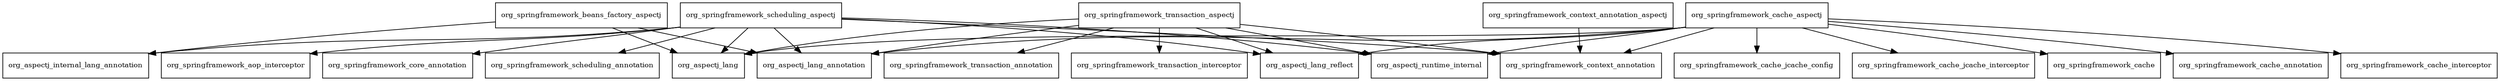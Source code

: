 digraph spring_aspects_5_0_6_RELEASE_package_dependencies {
  node [shape = box, fontsize=10.0];
  org_springframework_beans_factory_aspectj -> org_aspectj_internal_lang_annotation;
  org_springframework_beans_factory_aspectj -> org_aspectj_lang;
  org_springframework_beans_factory_aspectj -> org_aspectj_lang_annotation;
  org_springframework_cache_aspectj -> org_aspectj_lang;
  org_springframework_cache_aspectj -> org_aspectj_lang_annotation;
  org_springframework_cache_aspectj -> org_aspectj_lang_reflect;
  org_springframework_cache_aspectj -> org_aspectj_runtime_internal;
  org_springframework_cache_aspectj -> org_springframework_cache;
  org_springframework_cache_aspectj -> org_springframework_cache_annotation;
  org_springframework_cache_aspectj -> org_springframework_cache_interceptor;
  org_springframework_cache_aspectj -> org_springframework_cache_jcache_config;
  org_springframework_cache_aspectj -> org_springframework_cache_jcache_interceptor;
  org_springframework_cache_aspectj -> org_springframework_context_annotation;
  org_springframework_context_annotation_aspectj -> org_springframework_context_annotation;
  org_springframework_scheduling_aspectj -> org_aspectj_internal_lang_annotation;
  org_springframework_scheduling_aspectj -> org_aspectj_lang;
  org_springframework_scheduling_aspectj -> org_aspectj_lang_annotation;
  org_springframework_scheduling_aspectj -> org_aspectj_lang_reflect;
  org_springframework_scheduling_aspectj -> org_aspectj_runtime_internal;
  org_springframework_scheduling_aspectj -> org_springframework_aop_interceptor;
  org_springframework_scheduling_aspectj -> org_springframework_context_annotation;
  org_springframework_scheduling_aspectj -> org_springframework_core_annotation;
  org_springframework_scheduling_aspectj -> org_springframework_scheduling_annotation;
  org_springframework_transaction_aspectj -> org_aspectj_lang;
  org_springframework_transaction_aspectj -> org_aspectj_lang_annotation;
  org_springframework_transaction_aspectj -> org_aspectj_lang_reflect;
  org_springframework_transaction_aspectj -> org_aspectj_runtime_internal;
  org_springframework_transaction_aspectj -> org_springframework_context_annotation;
  org_springframework_transaction_aspectj -> org_springframework_transaction_annotation;
  org_springframework_transaction_aspectj -> org_springframework_transaction_interceptor;
}
